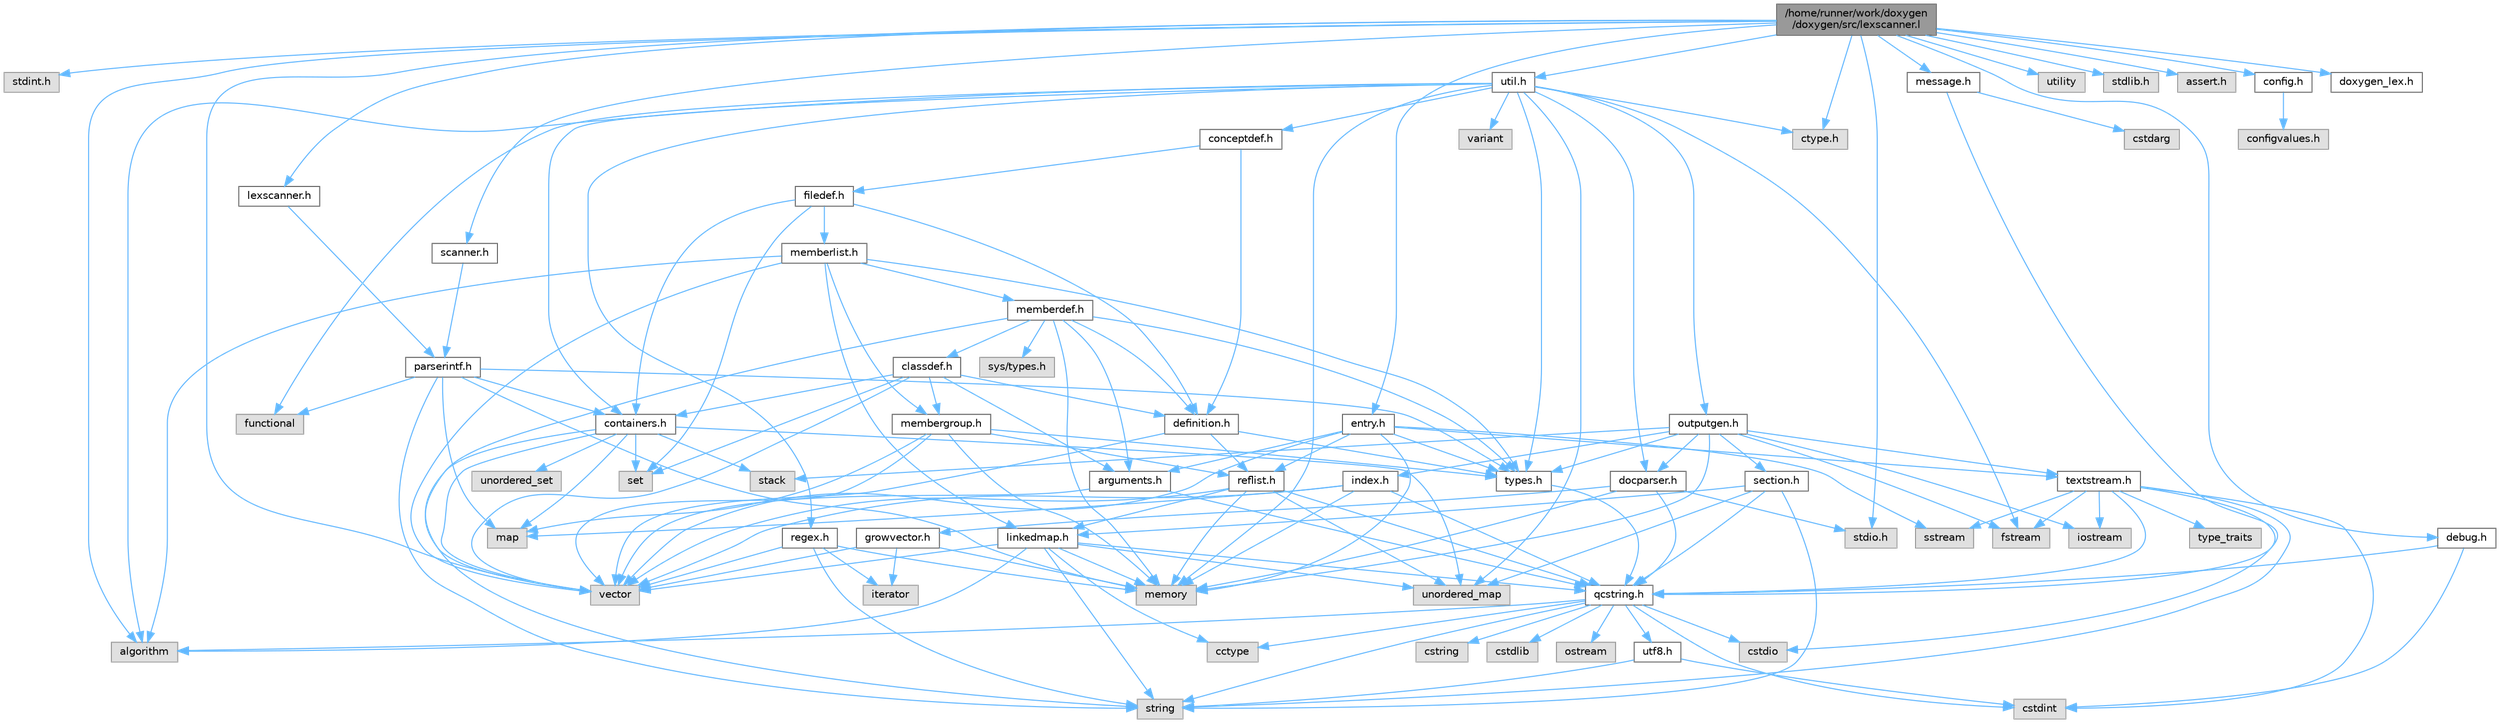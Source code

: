 digraph "/home/runner/work/doxygen/doxygen/src/lexscanner.l"
{
 // INTERACTIVE_SVG=YES
 // LATEX_PDF_SIZE
  bgcolor="transparent";
  edge [fontname=Helvetica,fontsize=10,labelfontname=Helvetica,labelfontsize=10];
  node [fontname=Helvetica,fontsize=10,shape=box,height=0.2,width=0.4];
  Node1 [id="Node000001",label="/home/runner/work/doxygen\l/doxygen/src/lexscanner.l",height=0.2,width=0.4,color="gray40", fillcolor="grey60", style="filled", fontcolor="black",tooltip=" "];
  Node1 -> Node2 [id="edge1_Node000001_Node000002",color="steelblue1",style="solid",tooltip=" "];
  Node2 [id="Node000002",label="stdint.h",height=0.2,width=0.4,color="grey60", fillcolor="#E0E0E0", style="filled",tooltip=" "];
  Node1 -> Node3 [id="edge2_Node000001_Node000003",color="steelblue1",style="solid",tooltip=" "];
  Node3 [id="Node000003",label="algorithm",height=0.2,width=0.4,color="grey60", fillcolor="#E0E0E0", style="filled",tooltip=" "];
  Node1 -> Node4 [id="edge3_Node000001_Node000004",color="steelblue1",style="solid",tooltip=" "];
  Node4 [id="Node000004",label="vector",height=0.2,width=0.4,color="grey60", fillcolor="#E0E0E0", style="filled",tooltip=" "];
  Node1 -> Node5 [id="edge4_Node000001_Node000005",color="steelblue1",style="solid",tooltip=" "];
  Node5 [id="Node000005",label="utility",height=0.2,width=0.4,color="grey60", fillcolor="#E0E0E0", style="filled",tooltip=" "];
  Node1 -> Node6 [id="edge5_Node000001_Node000006",color="steelblue1",style="solid",tooltip=" "];
  Node6 [id="Node000006",label="stdio.h",height=0.2,width=0.4,color="grey60", fillcolor="#E0E0E0", style="filled",tooltip=" "];
  Node1 -> Node7 [id="edge6_Node000001_Node000007",color="steelblue1",style="solid",tooltip=" "];
  Node7 [id="Node000007",label="stdlib.h",height=0.2,width=0.4,color="grey60", fillcolor="#E0E0E0", style="filled",tooltip=" "];
  Node1 -> Node8 [id="edge7_Node000001_Node000008",color="steelblue1",style="solid",tooltip=" "];
  Node8 [id="Node000008",label="assert.h",height=0.2,width=0.4,color="grey60", fillcolor="#E0E0E0", style="filled",tooltip=" "];
  Node1 -> Node9 [id="edge8_Node000001_Node000009",color="steelblue1",style="solid",tooltip=" "];
  Node9 [id="Node000009",label="ctype.h",height=0.2,width=0.4,color="grey60", fillcolor="#E0E0E0", style="filled",tooltip=" "];
  Node1 -> Node10 [id="edge9_Node000001_Node000010",color="steelblue1",style="solid",tooltip=" "];
  Node10 [id="Node000010",label="config.h",height=0.2,width=0.4,color="grey40", fillcolor="white", style="filled",URL="$db/d16/config_8h.html",tooltip=" "];
  Node10 -> Node11 [id="edge10_Node000010_Node000011",color="steelblue1",style="solid",tooltip=" "];
  Node11 [id="Node000011",label="configvalues.h",height=0.2,width=0.4,color="grey60", fillcolor="#E0E0E0", style="filled",tooltip=" "];
  Node1 -> Node12 [id="edge11_Node000001_Node000012",color="steelblue1",style="solid",tooltip=" "];
  Node12 [id="Node000012",label="lexscanner.h",height=0.2,width=0.4,color="grey40", fillcolor="white", style="filled",URL="$d9/dd0/lexscanner_8h.html",tooltip=" "];
  Node12 -> Node13 [id="edge12_Node000012_Node000013",color="steelblue1",style="solid",tooltip=" "];
  Node13 [id="Node000013",label="parserintf.h",height=0.2,width=0.4,color="grey40", fillcolor="white", style="filled",URL="$da/d55/parserintf_8h.html",tooltip=" "];
  Node13 -> Node14 [id="edge13_Node000013_Node000014",color="steelblue1",style="solid",tooltip=" "];
  Node14 [id="Node000014",label="functional",height=0.2,width=0.4,color="grey60", fillcolor="#E0E0E0", style="filled",tooltip=" "];
  Node13 -> Node15 [id="edge14_Node000013_Node000015",color="steelblue1",style="solid",tooltip=" "];
  Node15 [id="Node000015",label="memory",height=0.2,width=0.4,color="grey60", fillcolor="#E0E0E0", style="filled",tooltip=" "];
  Node13 -> Node16 [id="edge15_Node000013_Node000016",color="steelblue1",style="solid",tooltip=" "];
  Node16 [id="Node000016",label="map",height=0.2,width=0.4,color="grey60", fillcolor="#E0E0E0", style="filled",tooltip=" "];
  Node13 -> Node17 [id="edge16_Node000013_Node000017",color="steelblue1",style="solid",tooltip=" "];
  Node17 [id="Node000017",label="string",height=0.2,width=0.4,color="grey60", fillcolor="#E0E0E0", style="filled",tooltip=" "];
  Node13 -> Node18 [id="edge17_Node000013_Node000018",color="steelblue1",style="solid",tooltip=" "];
  Node18 [id="Node000018",label="types.h",height=0.2,width=0.4,color="grey40", fillcolor="white", style="filled",URL="$d9/d49/types_8h.html",tooltip="This file contains a number of basic enums and types."];
  Node18 -> Node19 [id="edge18_Node000018_Node000019",color="steelblue1",style="solid",tooltip=" "];
  Node19 [id="Node000019",label="qcstring.h",height=0.2,width=0.4,color="grey40", fillcolor="white", style="filled",URL="$d7/d5c/qcstring_8h.html",tooltip=" "];
  Node19 -> Node17 [id="edge19_Node000019_Node000017",color="steelblue1",style="solid",tooltip=" "];
  Node19 -> Node3 [id="edge20_Node000019_Node000003",color="steelblue1",style="solid",tooltip=" "];
  Node19 -> Node20 [id="edge21_Node000019_Node000020",color="steelblue1",style="solid",tooltip=" "];
  Node20 [id="Node000020",label="cctype",height=0.2,width=0.4,color="grey60", fillcolor="#E0E0E0", style="filled",tooltip=" "];
  Node19 -> Node21 [id="edge22_Node000019_Node000021",color="steelblue1",style="solid",tooltip=" "];
  Node21 [id="Node000021",label="cstring",height=0.2,width=0.4,color="grey60", fillcolor="#E0E0E0", style="filled",tooltip=" "];
  Node19 -> Node22 [id="edge23_Node000019_Node000022",color="steelblue1",style="solid",tooltip=" "];
  Node22 [id="Node000022",label="cstdio",height=0.2,width=0.4,color="grey60", fillcolor="#E0E0E0", style="filled",tooltip=" "];
  Node19 -> Node23 [id="edge24_Node000019_Node000023",color="steelblue1",style="solid",tooltip=" "];
  Node23 [id="Node000023",label="cstdlib",height=0.2,width=0.4,color="grey60", fillcolor="#E0E0E0", style="filled",tooltip=" "];
  Node19 -> Node24 [id="edge25_Node000019_Node000024",color="steelblue1",style="solid",tooltip=" "];
  Node24 [id="Node000024",label="cstdint",height=0.2,width=0.4,color="grey60", fillcolor="#E0E0E0", style="filled",tooltip=" "];
  Node19 -> Node25 [id="edge26_Node000019_Node000025",color="steelblue1",style="solid",tooltip=" "];
  Node25 [id="Node000025",label="ostream",height=0.2,width=0.4,color="grey60", fillcolor="#E0E0E0", style="filled",tooltip=" "];
  Node19 -> Node26 [id="edge27_Node000019_Node000026",color="steelblue1",style="solid",tooltip=" "];
  Node26 [id="Node000026",label="utf8.h",height=0.2,width=0.4,color="grey40", fillcolor="white", style="filled",URL="$db/d7c/utf8_8h.html",tooltip="Various UTF8 related helper functions."];
  Node26 -> Node24 [id="edge28_Node000026_Node000024",color="steelblue1",style="solid",tooltip=" "];
  Node26 -> Node17 [id="edge29_Node000026_Node000017",color="steelblue1",style="solid",tooltip=" "];
  Node13 -> Node27 [id="edge30_Node000013_Node000027",color="steelblue1",style="solid",tooltip=" "];
  Node27 [id="Node000027",label="containers.h",height=0.2,width=0.4,color="grey40", fillcolor="white", style="filled",URL="$d5/d75/containers_8h.html",tooltip=" "];
  Node27 -> Node4 [id="edge31_Node000027_Node000004",color="steelblue1",style="solid",tooltip=" "];
  Node27 -> Node17 [id="edge32_Node000027_Node000017",color="steelblue1",style="solid",tooltip=" "];
  Node27 -> Node28 [id="edge33_Node000027_Node000028",color="steelblue1",style="solid",tooltip=" "];
  Node28 [id="Node000028",label="set",height=0.2,width=0.4,color="grey60", fillcolor="#E0E0E0", style="filled",tooltip=" "];
  Node27 -> Node16 [id="edge34_Node000027_Node000016",color="steelblue1",style="solid",tooltip=" "];
  Node27 -> Node29 [id="edge35_Node000027_Node000029",color="steelblue1",style="solid",tooltip=" "];
  Node29 [id="Node000029",label="unordered_set",height=0.2,width=0.4,color="grey60", fillcolor="#E0E0E0", style="filled",tooltip=" "];
  Node27 -> Node30 [id="edge36_Node000027_Node000030",color="steelblue1",style="solid",tooltip=" "];
  Node30 [id="Node000030",label="unordered_map",height=0.2,width=0.4,color="grey60", fillcolor="#E0E0E0", style="filled",tooltip=" "];
  Node27 -> Node31 [id="edge37_Node000027_Node000031",color="steelblue1",style="solid",tooltip=" "];
  Node31 [id="Node000031",label="stack",height=0.2,width=0.4,color="grey60", fillcolor="#E0E0E0", style="filled",tooltip=" "];
  Node1 -> Node32 [id="edge38_Node000001_Node000032",color="steelblue1",style="solid",tooltip=" "];
  Node32 [id="Node000032",label="entry.h",height=0.2,width=0.4,color="grey40", fillcolor="white", style="filled",URL="$d1/dc6/entry_8h.html",tooltip=" "];
  Node32 -> Node4 [id="edge39_Node000032_Node000004",color="steelblue1",style="solid",tooltip=" "];
  Node32 -> Node15 [id="edge40_Node000032_Node000015",color="steelblue1",style="solid",tooltip=" "];
  Node32 -> Node33 [id="edge41_Node000032_Node000033",color="steelblue1",style="solid",tooltip=" "];
  Node33 [id="Node000033",label="sstream",height=0.2,width=0.4,color="grey60", fillcolor="#E0E0E0", style="filled",tooltip=" "];
  Node32 -> Node18 [id="edge42_Node000032_Node000018",color="steelblue1",style="solid",tooltip=" "];
  Node32 -> Node34 [id="edge43_Node000032_Node000034",color="steelblue1",style="solid",tooltip=" "];
  Node34 [id="Node000034",label="arguments.h",height=0.2,width=0.4,color="grey40", fillcolor="white", style="filled",URL="$df/d9b/arguments_8h.html",tooltip=" "];
  Node34 -> Node4 [id="edge44_Node000034_Node000004",color="steelblue1",style="solid",tooltip=" "];
  Node34 -> Node19 [id="edge45_Node000034_Node000019",color="steelblue1",style="solid",tooltip=" "];
  Node32 -> Node35 [id="edge46_Node000032_Node000035",color="steelblue1",style="solid",tooltip=" "];
  Node35 [id="Node000035",label="reflist.h",height=0.2,width=0.4,color="grey40", fillcolor="white", style="filled",URL="$d1/d02/reflist_8h.html",tooltip=" "];
  Node35 -> Node4 [id="edge47_Node000035_Node000004",color="steelblue1",style="solid",tooltip=" "];
  Node35 -> Node30 [id="edge48_Node000035_Node000030",color="steelblue1",style="solid",tooltip=" "];
  Node35 -> Node15 [id="edge49_Node000035_Node000015",color="steelblue1",style="solid",tooltip=" "];
  Node35 -> Node19 [id="edge50_Node000035_Node000019",color="steelblue1",style="solid",tooltip=" "];
  Node35 -> Node36 [id="edge51_Node000035_Node000036",color="steelblue1",style="solid",tooltip=" "];
  Node36 [id="Node000036",label="linkedmap.h",height=0.2,width=0.4,color="grey40", fillcolor="white", style="filled",URL="$da/de1/linkedmap_8h.html",tooltip=" "];
  Node36 -> Node30 [id="edge52_Node000036_Node000030",color="steelblue1",style="solid",tooltip=" "];
  Node36 -> Node4 [id="edge53_Node000036_Node000004",color="steelblue1",style="solid",tooltip=" "];
  Node36 -> Node15 [id="edge54_Node000036_Node000015",color="steelblue1",style="solid",tooltip=" "];
  Node36 -> Node17 [id="edge55_Node000036_Node000017",color="steelblue1",style="solid",tooltip=" "];
  Node36 -> Node3 [id="edge56_Node000036_Node000003",color="steelblue1",style="solid",tooltip=" "];
  Node36 -> Node20 [id="edge57_Node000036_Node000020",color="steelblue1",style="solid",tooltip=" "];
  Node36 -> Node19 [id="edge58_Node000036_Node000019",color="steelblue1",style="solid",tooltip=" "];
  Node32 -> Node37 [id="edge59_Node000032_Node000037",color="steelblue1",style="solid",tooltip=" "];
  Node37 [id="Node000037",label="textstream.h",height=0.2,width=0.4,color="grey40", fillcolor="white", style="filled",URL="$d4/d7d/textstream_8h.html",tooltip=" "];
  Node37 -> Node17 [id="edge60_Node000037_Node000017",color="steelblue1",style="solid",tooltip=" "];
  Node37 -> Node38 [id="edge61_Node000037_Node000038",color="steelblue1",style="solid",tooltip=" "];
  Node38 [id="Node000038",label="iostream",height=0.2,width=0.4,color="grey60", fillcolor="#E0E0E0", style="filled",tooltip=" "];
  Node37 -> Node33 [id="edge62_Node000037_Node000033",color="steelblue1",style="solid",tooltip=" "];
  Node37 -> Node24 [id="edge63_Node000037_Node000024",color="steelblue1",style="solid",tooltip=" "];
  Node37 -> Node22 [id="edge64_Node000037_Node000022",color="steelblue1",style="solid",tooltip=" "];
  Node37 -> Node39 [id="edge65_Node000037_Node000039",color="steelblue1",style="solid",tooltip=" "];
  Node39 [id="Node000039",label="fstream",height=0.2,width=0.4,color="grey60", fillcolor="#E0E0E0", style="filled",tooltip=" "];
  Node37 -> Node40 [id="edge66_Node000037_Node000040",color="steelblue1",style="solid",tooltip=" "];
  Node40 [id="Node000040",label="type_traits",height=0.2,width=0.4,color="grey60", fillcolor="#E0E0E0", style="filled",tooltip=" "];
  Node37 -> Node19 [id="edge67_Node000037_Node000019",color="steelblue1",style="solid",tooltip=" "];
  Node1 -> Node41 [id="edge68_Node000001_Node000041",color="steelblue1",style="solid",tooltip=" "];
  Node41 [id="Node000041",label="message.h",height=0.2,width=0.4,color="grey40", fillcolor="white", style="filled",URL="$d2/d0d/message_8h.html",tooltip=" "];
  Node41 -> Node42 [id="edge69_Node000041_Node000042",color="steelblue1",style="solid",tooltip=" "];
  Node42 [id="Node000042",label="cstdarg",height=0.2,width=0.4,color="grey60", fillcolor="#E0E0E0", style="filled",tooltip=" "];
  Node41 -> Node19 [id="edge70_Node000041_Node000019",color="steelblue1",style="solid",tooltip=" "];
  Node1 -> Node43 [id="edge71_Node000001_Node000043",color="steelblue1",style="solid",tooltip=" "];
  Node43 [id="Node000043",label="util.h",height=0.2,width=0.4,color="grey40", fillcolor="white", style="filled",URL="$d8/d3c/util_8h.html",tooltip="A bunch of utility functions."];
  Node43 -> Node15 [id="edge72_Node000043_Node000015",color="steelblue1",style="solid",tooltip=" "];
  Node43 -> Node30 [id="edge73_Node000043_Node000030",color="steelblue1",style="solid",tooltip=" "];
  Node43 -> Node3 [id="edge74_Node000043_Node000003",color="steelblue1",style="solid",tooltip=" "];
  Node43 -> Node14 [id="edge75_Node000043_Node000014",color="steelblue1",style="solid",tooltip=" "];
  Node43 -> Node39 [id="edge76_Node000043_Node000039",color="steelblue1",style="solid",tooltip=" "];
  Node43 -> Node44 [id="edge77_Node000043_Node000044",color="steelblue1",style="solid",tooltip=" "];
  Node44 [id="Node000044",label="variant",height=0.2,width=0.4,color="grey60", fillcolor="#E0E0E0", style="filled",tooltip=" "];
  Node43 -> Node9 [id="edge78_Node000043_Node000009",color="steelblue1",style="solid",tooltip=" "];
  Node43 -> Node18 [id="edge79_Node000043_Node000018",color="steelblue1",style="solid",tooltip=" "];
  Node43 -> Node45 [id="edge80_Node000043_Node000045",color="steelblue1",style="solid",tooltip=" "];
  Node45 [id="Node000045",label="docparser.h",height=0.2,width=0.4,color="grey40", fillcolor="white", style="filled",URL="$de/d9c/docparser_8h.html",tooltip=" "];
  Node45 -> Node6 [id="edge81_Node000045_Node000006",color="steelblue1",style="solid",tooltip=" "];
  Node45 -> Node15 [id="edge82_Node000045_Node000015",color="steelblue1",style="solid",tooltip=" "];
  Node45 -> Node19 [id="edge83_Node000045_Node000019",color="steelblue1",style="solid",tooltip=" "];
  Node45 -> Node46 [id="edge84_Node000045_Node000046",color="steelblue1",style="solid",tooltip=" "];
  Node46 [id="Node000046",label="growvector.h",height=0.2,width=0.4,color="grey40", fillcolor="white", style="filled",URL="$d7/d50/growvector_8h.html",tooltip=" "];
  Node46 -> Node4 [id="edge85_Node000046_Node000004",color="steelblue1",style="solid",tooltip=" "];
  Node46 -> Node15 [id="edge86_Node000046_Node000015",color="steelblue1",style="solid",tooltip=" "];
  Node46 -> Node47 [id="edge87_Node000046_Node000047",color="steelblue1",style="solid",tooltip=" "];
  Node47 [id="Node000047",label="iterator",height=0.2,width=0.4,color="grey60", fillcolor="#E0E0E0", style="filled",tooltip=" "];
  Node43 -> Node27 [id="edge88_Node000043_Node000027",color="steelblue1",style="solid",tooltip=" "];
  Node43 -> Node48 [id="edge89_Node000043_Node000048",color="steelblue1",style="solid",tooltip=" "];
  Node48 [id="Node000048",label="outputgen.h",height=0.2,width=0.4,color="grey40", fillcolor="white", style="filled",URL="$df/d06/outputgen_8h.html",tooltip=" "];
  Node48 -> Node15 [id="edge90_Node000048_Node000015",color="steelblue1",style="solid",tooltip=" "];
  Node48 -> Node31 [id="edge91_Node000048_Node000031",color="steelblue1",style="solid",tooltip=" "];
  Node48 -> Node38 [id="edge92_Node000048_Node000038",color="steelblue1",style="solid",tooltip=" "];
  Node48 -> Node39 [id="edge93_Node000048_Node000039",color="steelblue1",style="solid",tooltip=" "];
  Node48 -> Node18 [id="edge94_Node000048_Node000018",color="steelblue1",style="solid",tooltip=" "];
  Node48 -> Node49 [id="edge95_Node000048_Node000049",color="steelblue1",style="solid",tooltip=" "];
  Node49 [id="Node000049",label="index.h",height=0.2,width=0.4,color="grey40", fillcolor="white", style="filled",URL="$d1/db5/index_8h.html",tooltip=" "];
  Node49 -> Node15 [id="edge96_Node000049_Node000015",color="steelblue1",style="solid",tooltip=" "];
  Node49 -> Node4 [id="edge97_Node000049_Node000004",color="steelblue1",style="solid",tooltip=" "];
  Node49 -> Node16 [id="edge98_Node000049_Node000016",color="steelblue1",style="solid",tooltip=" "];
  Node49 -> Node19 [id="edge99_Node000049_Node000019",color="steelblue1",style="solid",tooltip=" "];
  Node48 -> Node50 [id="edge100_Node000048_Node000050",color="steelblue1",style="solid",tooltip=" "];
  Node50 [id="Node000050",label="section.h",height=0.2,width=0.4,color="grey40", fillcolor="white", style="filled",URL="$d1/d2a/section_8h.html",tooltip=" "];
  Node50 -> Node17 [id="edge101_Node000050_Node000017",color="steelblue1",style="solid",tooltip=" "];
  Node50 -> Node30 [id="edge102_Node000050_Node000030",color="steelblue1",style="solid",tooltip=" "];
  Node50 -> Node19 [id="edge103_Node000050_Node000019",color="steelblue1",style="solid",tooltip=" "];
  Node50 -> Node36 [id="edge104_Node000050_Node000036",color="steelblue1",style="solid",tooltip=" "];
  Node48 -> Node37 [id="edge105_Node000048_Node000037",color="steelblue1",style="solid",tooltip=" "];
  Node48 -> Node45 [id="edge106_Node000048_Node000045",color="steelblue1",style="solid",tooltip=" "];
  Node43 -> Node51 [id="edge107_Node000043_Node000051",color="steelblue1",style="solid",tooltip=" "];
  Node51 [id="Node000051",label="regex.h",height=0.2,width=0.4,color="grey40", fillcolor="white", style="filled",URL="$d1/d21/regex_8h.html",tooltip=" "];
  Node51 -> Node15 [id="edge108_Node000051_Node000015",color="steelblue1",style="solid",tooltip=" "];
  Node51 -> Node17 [id="edge109_Node000051_Node000017",color="steelblue1",style="solid",tooltip=" "];
  Node51 -> Node4 [id="edge110_Node000051_Node000004",color="steelblue1",style="solid",tooltip=" "];
  Node51 -> Node47 [id="edge111_Node000051_Node000047",color="steelblue1",style="solid",tooltip=" "];
  Node43 -> Node52 [id="edge112_Node000043_Node000052",color="steelblue1",style="solid",tooltip=" "];
  Node52 [id="Node000052",label="conceptdef.h",height=0.2,width=0.4,color="grey40", fillcolor="white", style="filled",URL="$da/df1/conceptdef_8h.html",tooltip=" "];
  Node52 -> Node53 [id="edge113_Node000052_Node000053",color="steelblue1",style="solid",tooltip=" "];
  Node53 [id="Node000053",label="definition.h",height=0.2,width=0.4,color="grey40", fillcolor="white", style="filled",URL="$df/da1/definition_8h.html",tooltip=" "];
  Node53 -> Node4 [id="edge114_Node000053_Node000004",color="steelblue1",style="solid",tooltip=" "];
  Node53 -> Node18 [id="edge115_Node000053_Node000018",color="steelblue1",style="solid",tooltip=" "];
  Node53 -> Node35 [id="edge116_Node000053_Node000035",color="steelblue1",style="solid",tooltip=" "];
  Node52 -> Node54 [id="edge117_Node000052_Node000054",color="steelblue1",style="solid",tooltip=" "];
  Node54 [id="Node000054",label="filedef.h",height=0.2,width=0.4,color="grey40", fillcolor="white", style="filled",URL="$d4/d3a/filedef_8h.html",tooltip=" "];
  Node54 -> Node28 [id="edge118_Node000054_Node000028",color="steelblue1",style="solid",tooltip=" "];
  Node54 -> Node53 [id="edge119_Node000054_Node000053",color="steelblue1",style="solid",tooltip=" "];
  Node54 -> Node55 [id="edge120_Node000054_Node000055",color="steelblue1",style="solid",tooltip=" "];
  Node55 [id="Node000055",label="memberlist.h",height=0.2,width=0.4,color="grey40", fillcolor="white", style="filled",URL="$dd/d78/memberlist_8h.html",tooltip=" "];
  Node55 -> Node4 [id="edge121_Node000055_Node000004",color="steelblue1",style="solid",tooltip=" "];
  Node55 -> Node3 [id="edge122_Node000055_Node000003",color="steelblue1",style="solid",tooltip=" "];
  Node55 -> Node56 [id="edge123_Node000055_Node000056",color="steelblue1",style="solid",tooltip=" "];
  Node56 [id="Node000056",label="memberdef.h",height=0.2,width=0.4,color="grey40", fillcolor="white", style="filled",URL="$d4/d46/memberdef_8h.html",tooltip=" "];
  Node56 -> Node4 [id="edge124_Node000056_Node000004",color="steelblue1",style="solid",tooltip=" "];
  Node56 -> Node15 [id="edge125_Node000056_Node000015",color="steelblue1",style="solid",tooltip=" "];
  Node56 -> Node57 [id="edge126_Node000056_Node000057",color="steelblue1",style="solid",tooltip=" "];
  Node57 [id="Node000057",label="sys/types.h",height=0.2,width=0.4,color="grey60", fillcolor="#E0E0E0", style="filled",tooltip=" "];
  Node56 -> Node18 [id="edge127_Node000056_Node000018",color="steelblue1",style="solid",tooltip=" "];
  Node56 -> Node53 [id="edge128_Node000056_Node000053",color="steelblue1",style="solid",tooltip=" "];
  Node56 -> Node34 [id="edge129_Node000056_Node000034",color="steelblue1",style="solid",tooltip=" "];
  Node56 -> Node58 [id="edge130_Node000056_Node000058",color="steelblue1",style="solid",tooltip=" "];
  Node58 [id="Node000058",label="classdef.h",height=0.2,width=0.4,color="grey40", fillcolor="white", style="filled",URL="$d1/da6/classdef_8h.html",tooltip=" "];
  Node58 -> Node4 [id="edge131_Node000058_Node000004",color="steelblue1",style="solid",tooltip=" "];
  Node58 -> Node28 [id="edge132_Node000058_Node000028",color="steelblue1",style="solid",tooltip=" "];
  Node58 -> Node27 [id="edge133_Node000058_Node000027",color="steelblue1",style="solid",tooltip=" "];
  Node58 -> Node53 [id="edge134_Node000058_Node000053",color="steelblue1",style="solid",tooltip=" "];
  Node58 -> Node34 [id="edge135_Node000058_Node000034",color="steelblue1",style="solid",tooltip=" "];
  Node58 -> Node59 [id="edge136_Node000058_Node000059",color="steelblue1",style="solid",tooltip=" "];
  Node59 [id="Node000059",label="membergroup.h",height=0.2,width=0.4,color="grey40", fillcolor="white", style="filled",URL="$d9/d11/membergroup_8h.html",tooltip=" "];
  Node59 -> Node4 [id="edge137_Node000059_Node000004",color="steelblue1",style="solid",tooltip=" "];
  Node59 -> Node16 [id="edge138_Node000059_Node000016",color="steelblue1",style="solid",tooltip=" "];
  Node59 -> Node15 [id="edge139_Node000059_Node000015",color="steelblue1",style="solid",tooltip=" "];
  Node59 -> Node18 [id="edge140_Node000059_Node000018",color="steelblue1",style="solid",tooltip=" "];
  Node59 -> Node35 [id="edge141_Node000059_Node000035",color="steelblue1",style="solid",tooltip=" "];
  Node55 -> Node36 [id="edge142_Node000055_Node000036",color="steelblue1",style="solid",tooltip=" "];
  Node55 -> Node18 [id="edge143_Node000055_Node000018",color="steelblue1",style="solid",tooltip=" "];
  Node55 -> Node59 [id="edge144_Node000055_Node000059",color="steelblue1",style="solid",tooltip=" "];
  Node54 -> Node27 [id="edge145_Node000054_Node000027",color="steelblue1",style="solid",tooltip=" "];
  Node1 -> Node60 [id="edge146_Node000001_Node000060",color="steelblue1",style="solid",tooltip=" "];
  Node60 [id="Node000060",label="scanner.h",height=0.2,width=0.4,color="grey40", fillcolor="white", style="filled",URL="$db/d62/scanner_8h.html",tooltip=" "];
  Node60 -> Node13 [id="edge147_Node000060_Node000013",color="steelblue1",style="solid",tooltip=" "];
  Node1 -> Node61 [id="edge148_Node000001_Node000061",color="steelblue1",style="solid",tooltip=" "];
  Node61 [id="Node000061",label="debug.h",height=0.2,width=0.4,color="grey40", fillcolor="white", style="filled",URL="$db/d16/debug_8h.html",tooltip=" "];
  Node61 -> Node24 [id="edge149_Node000061_Node000024",color="steelblue1",style="solid",tooltip=" "];
  Node61 -> Node19 [id="edge150_Node000061_Node000019",color="steelblue1",style="solid",tooltip=" "];
  Node1 -> Node62 [id="edge151_Node000001_Node000062",color="steelblue1",style="solid",tooltip=" "];
  Node62 [id="Node000062",label="doxygen_lex.h",height=0.2,width=0.4,color="grey40", fillcolor="white", style="filled",URL="$d6/da5/doxygen__lex_8h.html",tooltip=" "];
}

